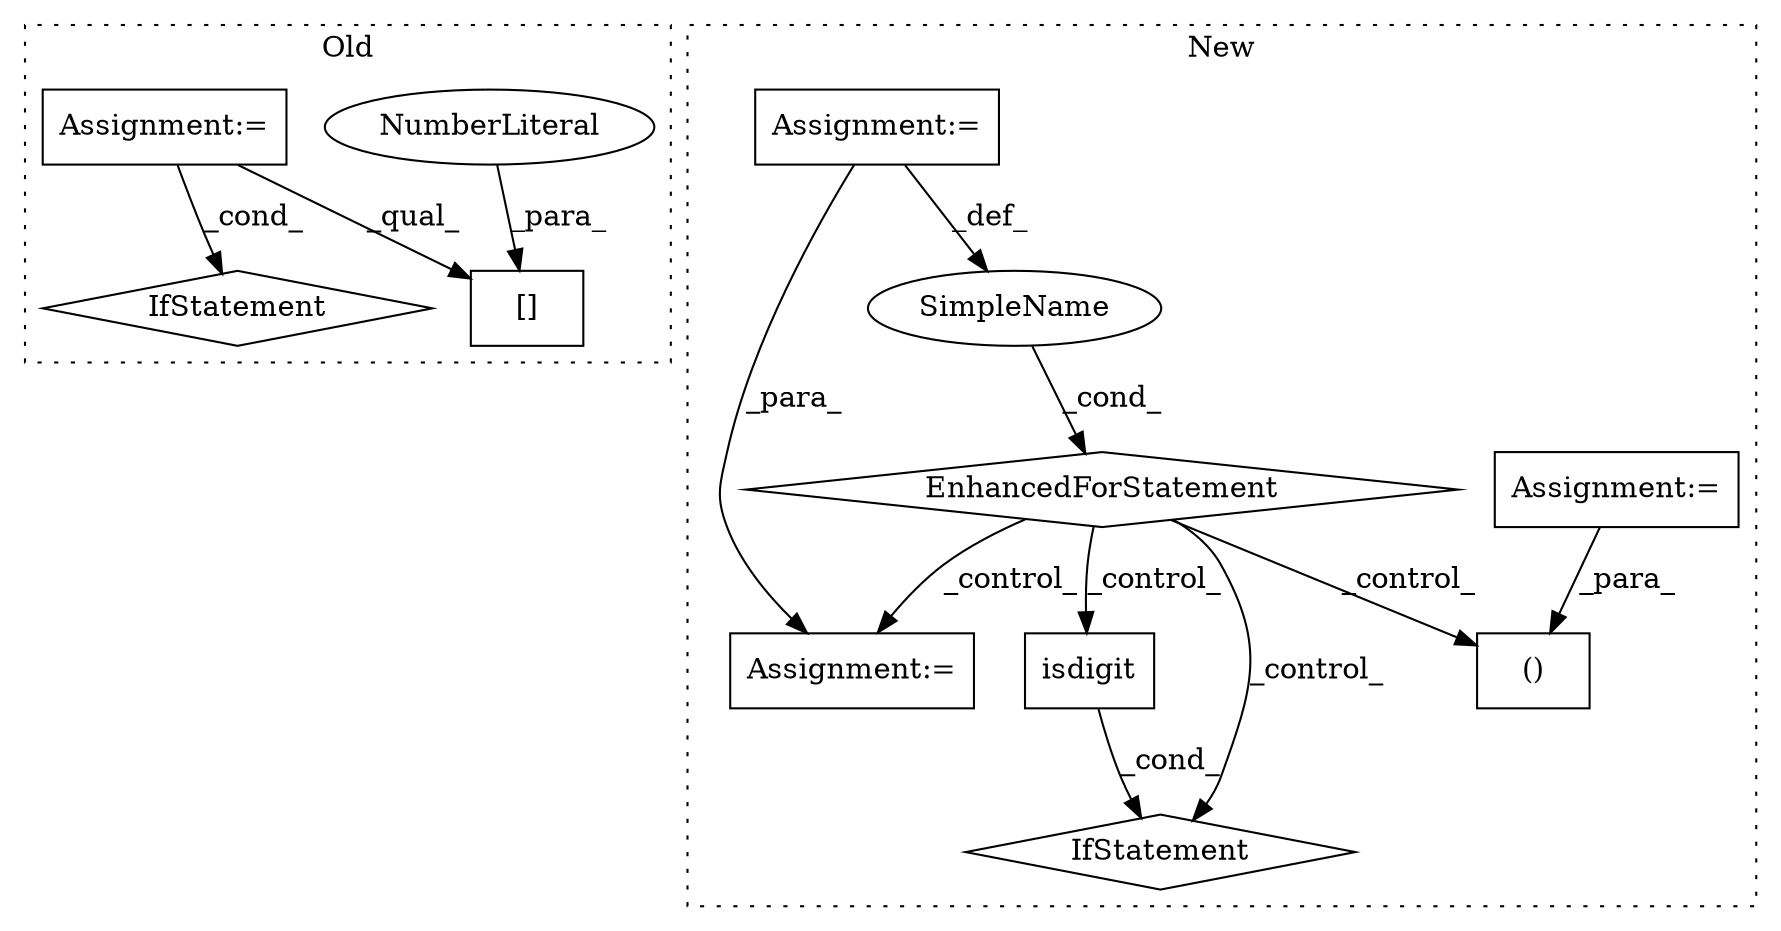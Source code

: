 digraph G {
subgraph cluster0 {
1 [label="[]" a="2" s="6194,6203" l="8,1" shape="box"];
5 [label="NumberLiteral" a="34" s="6202" l="1" shape="ellipse"];
7 [label="Assignment:=" a="7" s="5643,5718" l="53,2" shape="box"];
8 [label="IfStatement" a="25" s="5847,6005" l="4,2" shape="diamond"];
label = "Old";
style="dotted";
}
subgraph cluster1 {
2 [label="isdigit" a="32" s="5967" l="9" shape="box"];
3 [label="IfStatement" a="25" s="5924,5976" l="4,2" shape="diamond"];
4 [label="SimpleName" a="42" s="5676" l="5" shape="ellipse"];
6 [label="()" a="106" s="5738" l="44" shape="box"];
9 [label="Assignment:=" a="7" s="5436" l="1" shape="box"];
10 [label="Assignment:=" a="7" s="5782" l="2" shape="box"];
11 [label="Assignment:=" a="7" s="4996" l="4" shape="box"];
12 [label="EnhancedForStatement" a="70" s="5607,5721" l="53,2" shape="diamond"];
label = "New";
style="dotted";
}
2 -> 3 [label="_cond_"];
4 -> 12 [label="_cond_"];
5 -> 1 [label="_para_"];
7 -> 1 [label="_qual_"];
7 -> 8 [label="_cond_"];
9 -> 10 [label="_para_"];
9 -> 4 [label="_def_"];
11 -> 6 [label="_para_"];
12 -> 3 [label="_control_"];
12 -> 10 [label="_control_"];
12 -> 2 [label="_control_"];
12 -> 6 [label="_control_"];
}